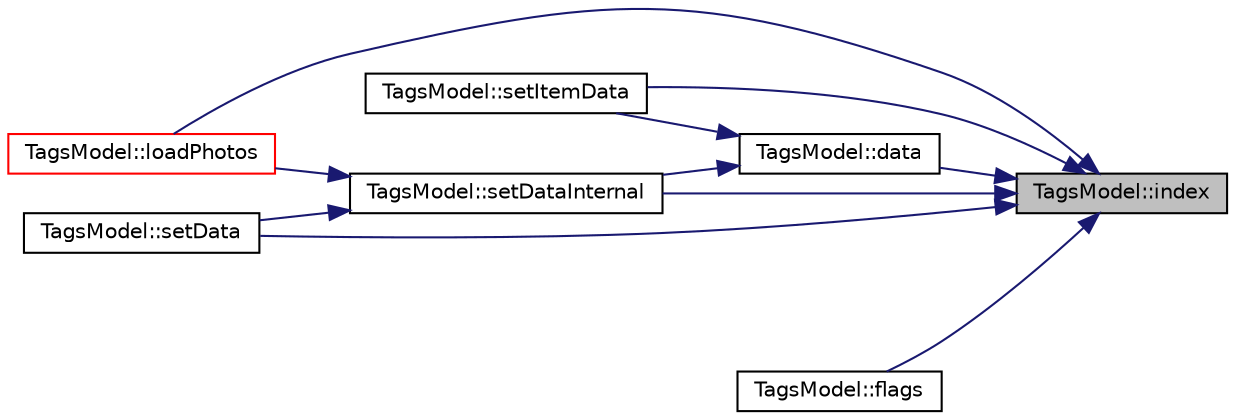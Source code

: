 digraph "TagsModel::index"
{
 // LATEX_PDF_SIZE
  edge [fontname="Helvetica",fontsize="10",labelfontname="Helvetica",labelfontsize="10"];
  node [fontname="Helvetica",fontsize="10",shape=record];
  rankdir="RL";
  Node1 [label="TagsModel::index",height=0.2,width=0.4,color="black", fillcolor="grey75", style="filled", fontcolor="black",tooltip=" "];
  Node1 -> Node2 [dir="back",color="midnightblue",fontsize="10",style="solid",fontname="Helvetica"];
  Node2 [label="TagsModel::data",height=0.2,width=0.4,color="black", fillcolor="white", style="filled",URL="$class_tags_model.html#a2b328887b7b9b40f1b1966a0ad3216c8",tooltip=" "];
  Node2 -> Node3 [dir="back",color="midnightblue",fontsize="10",style="solid",fontname="Helvetica"];
  Node3 [label="TagsModel::setDataInternal",height=0.2,width=0.4,color="black", fillcolor="white", style="filled",URL="$class_tags_model.html#a2bdeb93a72435acfbe09a1432c0c5f97",tooltip=" "];
  Node3 -> Node4 [dir="back",color="midnightblue",fontsize="10",style="solid",fontname="Helvetica"];
  Node4 [label="TagsModel::loadPhotos",height=0.2,width=0.4,color="red", fillcolor="white", style="filled",URL="$class_tags_model.html#a005b3a8e153bcc5222505a189bcf95b5",tooltip=" "];
  Node3 -> Node6 [dir="back",color="midnightblue",fontsize="10",style="solid",fontname="Helvetica"];
  Node6 [label="TagsModel::setData",height=0.2,width=0.4,color="black", fillcolor="white", style="filled",URL="$class_tags_model.html#a77d02ed6d4923a65d20ef8bb3411e487",tooltip=" "];
  Node2 -> Node7 [dir="back",color="midnightblue",fontsize="10",style="solid",fontname="Helvetica"];
  Node7 [label="TagsModel::setItemData",height=0.2,width=0.4,color="black", fillcolor="white", style="filled",URL="$class_tags_model.html#a732eb92ad48f2e491baac328c79b43da",tooltip=" "];
  Node1 -> Node8 [dir="back",color="midnightblue",fontsize="10",style="solid",fontname="Helvetica"];
  Node8 [label="TagsModel::flags",height=0.2,width=0.4,color="black", fillcolor="white", style="filled",URL="$class_tags_model.html#a4f83cd5a6831665cfd9de7cc1ecd1361",tooltip=" "];
  Node1 -> Node4 [dir="back",color="midnightblue",fontsize="10",style="solid",fontname="Helvetica"];
  Node1 -> Node6 [dir="back",color="midnightblue",fontsize="10",style="solid",fontname="Helvetica"];
  Node1 -> Node3 [dir="back",color="midnightblue",fontsize="10",style="solid",fontname="Helvetica"];
  Node1 -> Node7 [dir="back",color="midnightblue",fontsize="10",style="solid",fontname="Helvetica"];
}
